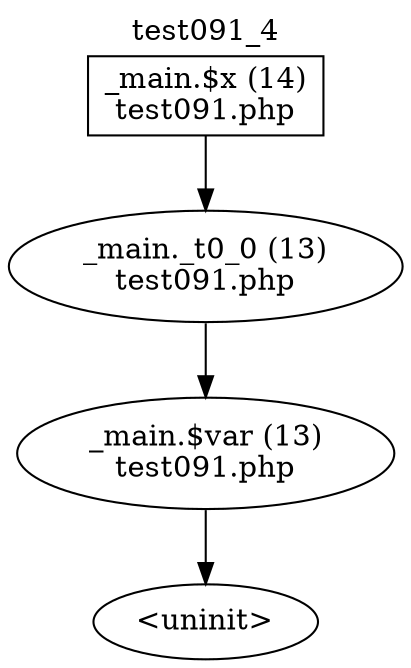 digraph cfg {
  label="test091_4";
  labelloc=t;
  n1 [shape=box, label="_main.$x (14)\ntest091.php"];
  n2 [shape=ellipse, label="_main._t0_0 (13)\ntest091.php"];
  n3 [shape=ellipse, label="_main.$var (13)\ntest091.php"];
  n4 [shape=ellipse, label="<uninit>"];
  n1 -> n2;
  n2 -> n3;
  n3 -> n4;
}
